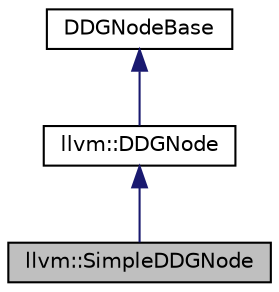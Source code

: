 digraph "llvm::SimpleDDGNode"
{
 // LATEX_PDF_SIZE
  bgcolor="transparent";
  edge [fontname="Helvetica",fontsize="10",labelfontname="Helvetica",labelfontsize="10"];
  node [fontname="Helvetica",fontsize="10",shape=record];
  Node1 [label="llvm::SimpleDDGNode",height=0.2,width=0.4,color="black", fillcolor="grey75", style="filled", fontcolor="black",tooltip="Subclass of DDGNode representing single or multi-instruction nodes."];
  Node2 -> Node1 [dir="back",color="midnightblue",fontsize="10",style="solid",fontname="Helvetica"];
  Node2 [label="llvm::DDGNode",height=0.2,width=0.4,color="black",URL="$classllvm_1_1DDGNode.html",tooltip="Data Dependence Graph Node The graph can represent the following types of nodes:"];
  Node3 -> Node2 [dir="back",color="midnightblue",fontsize="10",style="solid",fontname="Helvetica"];
  Node3 [label="DDGNodeBase",height=0.2,width=0.4,color="black",URL="$classllvm_1_1DGNode.html",tooltip="Represent a node in the directed graph."];
}
